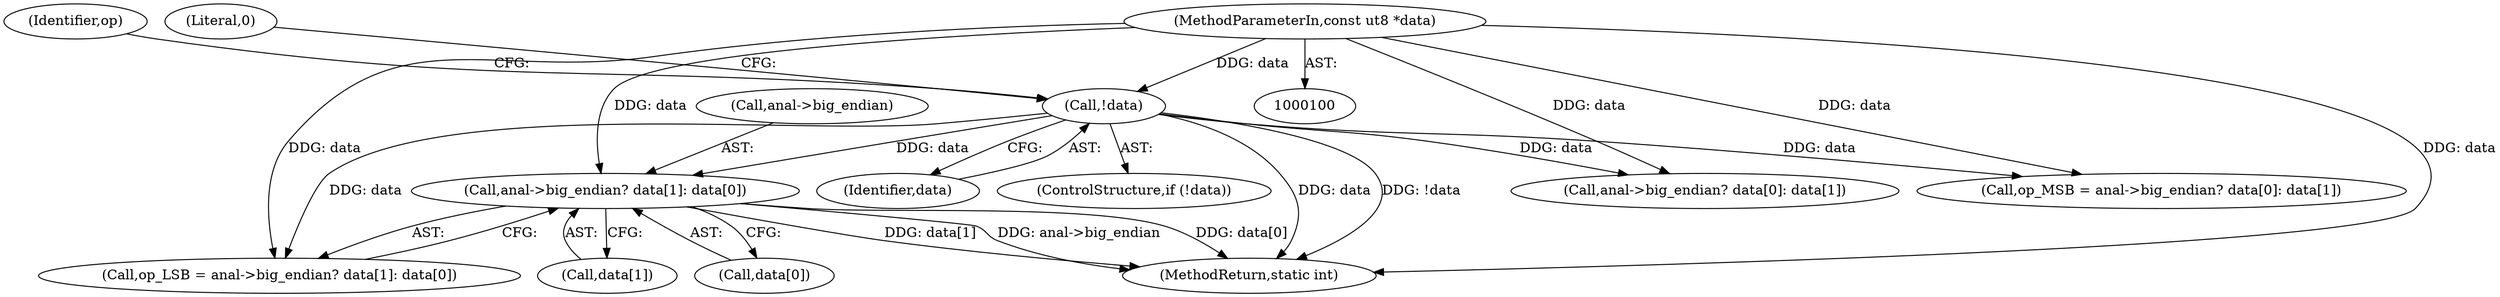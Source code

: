 digraph "1_radare2_77c47cf873dd55b396da60baa2ca83bbd39e4add@array" {
"1000169" [label="(Call,anal->big_endian? data[1]: data[0])"];
"1000111" [label="(Call,!data)"];
"1000104" [label="(MethodParameterIn,const ut8 *data)"];
"1000176" [label="(Call,data[0])"];
"1000157" [label="(Call,anal->big_endian? data[0]: data[1])"];
"1000114" [label="(Literal,0)"];
"1000104" [label="(MethodParameterIn,const ut8 *data)"];
"1000193" [label="(MethodReturn,static int)"];
"1000110" [label="(ControlStructure,if (!data))"];
"1000111" [label="(Call,!data)"];
"1000169" [label="(Call,anal->big_endian? data[1]: data[0])"];
"1000155" [label="(Call,op_MSB = anal->big_endian? data[0]: data[1])"];
"1000116" [label="(Identifier,op)"];
"1000173" [label="(Call,data[1])"];
"1000112" [label="(Identifier,data)"];
"1000167" [label="(Call,op_LSB = anal->big_endian? data[1]: data[0])"];
"1000170" [label="(Call,anal->big_endian)"];
"1000169" -> "1000167"  [label="AST: "];
"1000169" -> "1000173"  [label="CFG: "];
"1000169" -> "1000176"  [label="CFG: "];
"1000170" -> "1000169"  [label="AST: "];
"1000173" -> "1000169"  [label="AST: "];
"1000176" -> "1000169"  [label="AST: "];
"1000167" -> "1000169"  [label="CFG: "];
"1000169" -> "1000193"  [label="DDG: data[0]"];
"1000169" -> "1000193"  [label="DDG: data[1]"];
"1000169" -> "1000193"  [label="DDG: anal->big_endian"];
"1000111" -> "1000169"  [label="DDG: data"];
"1000104" -> "1000169"  [label="DDG: data"];
"1000111" -> "1000110"  [label="AST: "];
"1000111" -> "1000112"  [label="CFG: "];
"1000112" -> "1000111"  [label="AST: "];
"1000114" -> "1000111"  [label="CFG: "];
"1000116" -> "1000111"  [label="CFG: "];
"1000111" -> "1000193"  [label="DDG: data"];
"1000111" -> "1000193"  [label="DDG: !data"];
"1000104" -> "1000111"  [label="DDG: data"];
"1000111" -> "1000155"  [label="DDG: data"];
"1000111" -> "1000157"  [label="DDG: data"];
"1000111" -> "1000167"  [label="DDG: data"];
"1000104" -> "1000100"  [label="AST: "];
"1000104" -> "1000193"  [label="DDG: data"];
"1000104" -> "1000155"  [label="DDG: data"];
"1000104" -> "1000157"  [label="DDG: data"];
"1000104" -> "1000167"  [label="DDG: data"];
}
